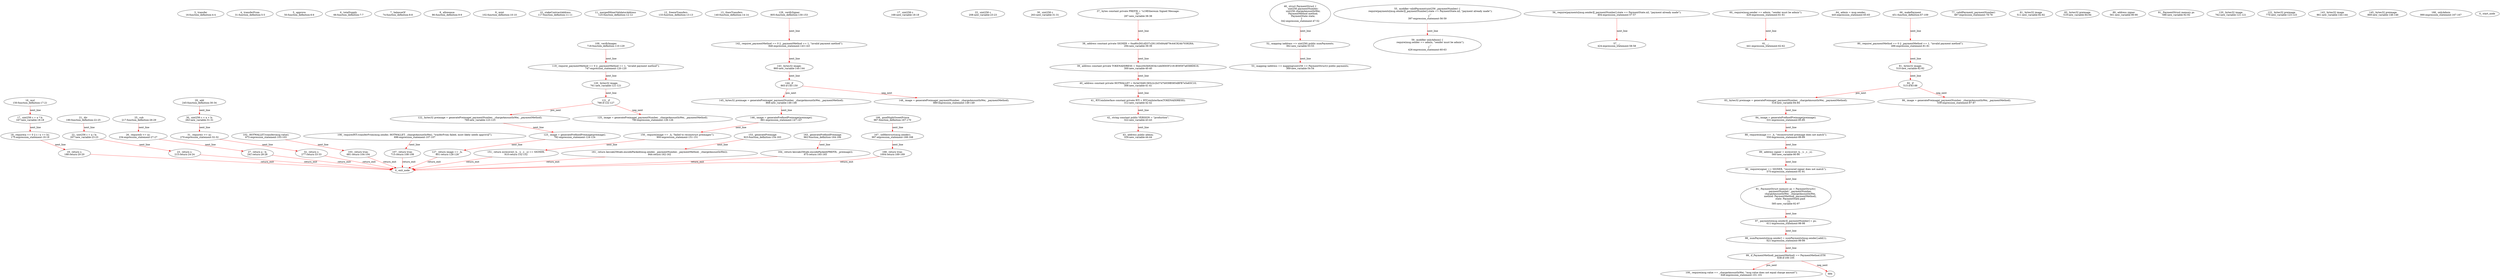 digraph  {
16 [label="3_ transfer\n16-function_definition-4-4", type_label=function_definition];
31 [label="4_ transferFrom\n31-function_definition-5-5", type_label=function_definition];
50 [label="5_ approve\n50-function_definition-6-6", type_label=function_definition];
66 [label="6_ totalSupply\n66-function_definition-7-7", type_label=function_definition];
74 [label="7_ balanceOf\n74-function_definition-8-8", type_label=function_definition];
86 [label="8_ allowance\n86-function_definition-9-9", type_label=function_definition];
102 [label="9_ mint\n102-function_definition-10-10", type_label=function_definition];
117 [label="10_ stakeContractAddress\n117-function_definition-11-11", type_label=function_definition];
125 [label="11_ mergedMinerValidatorAddress\n125-function_definition-12-12", type_label=function_definition];
133 [label="12_ freezeTransfers\n133-function_definition-13-13", type_label=function_definition];
140 [label="13_ thawTransfers\n140-function_definition-14-14", type_label=function_definition];
150 [label="16_ mul\n150-function_definition-17-21", type_label=function_definition];
167 [label="17_ uint256 c = a * b;\n167-new_variable-18-18", type_label=new_variable];
168 [label="17_ uint256 c\n168-new_variable-18-18", type_label=new_variable];
175 [label="18_ require(a == 0 || c / a == b);\n175-expression_statement-19-19", type_label=expression_statement];
188 [label="19_ return c;\n188-return-20-20", type_label=return];
190 [label="21_ div\n190-function_definition-22-25", type_label=function_definition];
207 [label="22_ uint256 c = a / b;\n207-new_variable-23-23", type_label=new_variable];
208 [label="22_ uint256 c\n208-new_variable-23-23", type_label=new_variable];
215 [label="23_ return c;\n215-return-24-24", type_label=return];
217 [label="25_ sub\n217-function_definition-26-29", type_label=function_definition];
234 [label="26_ require(b <= a);\n234-expression_statement-27-27", type_label=expression_statement];
241 [label="27_ return a - b;\n241-return-28-28", type_label=return];
245 [label="29_ add\n245-function_definition-30-34", type_label=function_definition];
262 [label="30_ uint256 c = a + b;\n262-new_variable-31-31", type_label=new_variable];
263 [label="30_ uint256 c\n263-new_variable-31-31", type_label=new_variable];
270 [label="31_ require(c >= a);\n270-expression_statement-32-32", type_label=expression_statement];
277 [label="32_ return c;\n277-return-33-33", type_label=return];
287 [label="37_ bytes constant private PREFIX = \"\x19Ethereum Signed Message:\n32\";\n287-new_variable-38-38", type_label=new_variable];
294 [label="38_ address constant private SIGNER = 0xa80cD01dD37c29116549AA879c44C824b703828A;\n294-new_variable-39-39", type_label=new_variable];
300 [label="39_ address constant private TOKENADDRESS = 0xecc043b92834c1ebDE65F2181B59597a6588D616;\n300-new_variable-40-40", type_label=new_variable];
306 [label="40_ address constant private HOTWALLET = 0x3eC6481365c2c2b37d7b939B5854BFB7e5e83C10;\n306-new_variable-41-41", type_label=new_variable];
312 [label="41_ RTCoinInterface constant private RTI = RTCoinInterface(TOKENADDRESS);\n312-new_variable-42-42", type_label=new_variable];
322 [label="42_ string constant public VERSION = \"production\";\n322-new_variable-43-43", type_label=new_variable];
329 [label="43_ address public admin;\n329-new_variable-44-44", type_label=new_variable];
342 [label="46_ struct PaymentStruct {\n        uint256 paymentNumber;\n        uint256 chargeAmountInWei;\n        PaymentMethod method;\n        PaymentState state;\n    }\n342-expression_statement-47-52", type_label=expression_statement];
362 [label="52_ mapping (address => uint256) public numPayments;\n362-new_variable-53-53", type_label=new_variable];
369 [label="53_ mapping (address => mapping(uint256 => PaymentStruct)) public payments;\n369-new_variable-54-54", type_label=new_variable];
397 [label="55_ modifier validPayment(uint256 _paymentNumber) {\n        require(payments[msg.sender][_paymentNumber].state == PaymentState.nil, \"payment already made\");\n        _;\n    }\n397-expression_statement-56-59", type_label=expression_statement];
404 [label="56_ require(payments[msg.sender][_paymentNumber].state == PaymentState.nil, \"payment already made\");\n404-expression_statement-57-57", type_label=expression_statement];
424 [label="57_ _;\n424-expression_statement-58-58", type_label=expression_statement];
426 [label="59_ modifier onlyAdmin() {\n        require(msg.sender == admin, \"sender must be admin\");\n        _;\n    }\n426-expression_statement-60-63", type_label=expression_statement];
429 [label="60_ require(msg.sender == admin, \"sender must be admin\");\n429-expression_statement-61-61", type_label=expression_statement];
441 [label="61_ _;\n441-expression_statement-62-62", type_label=expression_statement];
445 [label="64_ admin = msg.sender;\n445-expression_statement-65-65", type_label=expression_statement];
451 [label="66_ makePayment\n451-function_definition-67-109", type_label=function_definition];
487 [label="77_ validPayment(_paymentNumber)\n487-expression_statement-78-78", type_label=expression_statement];
496 [label="80_ require(_paymentMethod == 0 || _paymentMethod == 1, \"invalid payment method\");\n496-expression_statement-81-81", type_label=expression_statement];
510 [label="81_ bytes32 image;\n510-new_variable-82-82", type_label=new_variable];
511 [label="81_ bytes32 image\n511-new_variable-82-82", type_label=new_variable];
515 [label="82_ if\n515-if-83-88", type_label=if];
518 [label="83_ bytes32 preimage = generatePreimage(_paymentNumber, _chargeAmountInWei, _paymentMethod);\n518-new_variable-84-84", type_label=new_variable];
519 [label="83_ bytes32 preimage\n519-new_variable-84-84", type_label=new_variable];
531 [label="84_ image = generatePrefixedPreimage(preimage);\n531-expression_statement-85-85", type_label=expression_statement];
539 [label="86_ image = generatePreimage(_paymentNumber, _chargeAmountInWei, _paymentMethod);\n539-expression_statement-87-87", type_label=expression_statement];
550 [label="88_ require(image == _h, \"reconstructed preimage does not match\");\n550-expression_statement-89-89", type_label=expression_statement];
560 [label="89_ address signer = ecrecover(_h, _v, _r, _s);\n560-new_variable-90-90", type_label=new_variable];
561 [label="89_ address signer\n561-new_variable-90-90", type_label=new_variable];
575 [label="90_ require(signer == SIGNER, \"recovered signer does not match\");\n575-expression_statement-91-91", type_label=expression_statement];
585 [label="91_ PaymentStruct memory ps = PaymentStruct({\n            paymentNumber: _paymentNumber,\n            chargeAmountInWei: _chargeAmountInWei,\n            method: PaymentMethod(_paymentMethod),\n            state: PaymentState.paid\n        });\n585-new_variable-92-97", type_label=new_variable];
586 [label="91_ PaymentStruct memory ps\n586-new_variable-92-92", type_label=new_variable];
611 [label="97_ payments[msg.sender][_paymentNumber] = ps;\n611-expression_statement-98-98", type_label=expression_statement];
621 [label="98_ numPayments[msg.sender] = numPayments[msg.sender].add(1);\n621-expression_statement-99-99", type_label=expression_statement];
638 [label="99_ if_PaymentMethod(_paymentMethod) == PaymentMethod.ETH\n638-if-100-105", type_label=if];
648 [label="100_ require(msg.value == _chargeAmountInWei, \"msg.value does not equal charge amount\");\n648-expression_statement-101-101", type_label=expression_statement];
672 [label="102_ HOTWALLET.transfer(msg.value);\n672-expression_statement-103-103", type_label=expression_statement];
681 [label="103_ return true;\n681-return-104-104", type_label=return];
696 [label="106_ require(RTI.transferFrom(msg.sender, HOTWALLET, _chargeAmountInWei), \"trasferFrom failed, most likely needs approval\");\n696-expression_statement-107-107", type_label=expression_statement];
715 [label="107_ return true;\n715-return-108-108", type_label=return];
718 [label="109_ verifyImages\n718-function_definition-110-129", type_label=function_definition];
747 [label="119_ require(_paymentMethod == 0 || _paymentMethod == 1, \"invalid payment method\");\n747-expression_statement-120-120", type_label=expression_statement];
761 [label="120_ bytes32 image;\n761-new_variable-121-121", type_label=new_variable];
762 [label="120_ bytes32 image\n762-new_variable-121-121", type_label=new_variable];
766 [label="121_ if\n766-if-122-127", type_label=if];
769 [label="122_ bytes32 preimage = generatePreimage(_paymentNumber, _chargeAmountInWei, _paymentMethod);\n769-new_variable-123-123", type_label=new_variable];
770 [label="122_ bytes32 preimage\n770-new_variable-123-123", type_label=new_variable];
782 [label="123_ image = generatePrefixedPreimage(preimage);\n782-expression_statement-124-124", type_label=expression_statement];
790 [label="125_ image = generatePreimage(_paymentNumber, _chargeAmountInWei, _paymentMethod);\n790-expression_statement-126-126", type_label=expression_statement];
801 [label="127_ return image == _h;\n801-return-128-128", type_label=return];
805 [label="129_ verifySigner\n805-function_definition-130-153", type_label=function_definition];
846 [label="142_ require(_paymentMethod == 0 || _paymentMethod == 1, \"invalid payment method\");\n846-expression_statement-143-143", type_label=expression_statement];
860 [label="143_ bytes32 image;\n860-new_variable-144-144", type_label=new_variable];
861 [label="143_ bytes32 image\n861-new_variable-144-144", type_label=new_variable];
865 [label="144_ if\n865-if-145-150", type_label=if];
868 [label="145_ bytes32 preimage = generatePreimage(_paymentNumber, _chargeAmountInWei, _paymentMethod);\n868-new_variable-146-146", type_label=new_variable];
869 [label="145_ bytes32 preimage\n869-new_variable-146-146", type_label=new_variable];
881 [label="146_ image = generatePrefixedPreimage(preimage);\n881-expression_statement-147-147", type_label=expression_statement];
889 [label="148_ image = generatePreimage(_paymentNumber, _chargeAmountInWei, _paymentMethod);\n889-expression_statement-149-149", type_label=expression_statement];
900 [label="150_ require(image == _h, \"failed to reconstruct preimages\");\n900-expression_statement-151-151", type_label=expression_statement];
910 [label="151_ return ecrecover(_h, _v, _r, _s) == SIGNER;\n910-return-152-152", type_label=return];
923 [label="153_ generatePreimage\n923-function_definition-154-163", type_label=function_definition];
944 [label="161_ return keccak256(abi.encodePacked(msg.sender, _paymentNumber, _paymentMethod, _chargeAmountInWei));\n944-return-162-162", type_label=return];
962 [label="163_ generatePrefixedPreimage\n962-function_definition-164-166", type_label=function_definition];
975 [label="164_ return keccak256(abi.encodePacked(PREFIX, _preimage));\n975-return-165-165", type_label=return];
987 [label="166_ goodNightSweetPrince\n987-function_definition-167-170", type_label=function_definition];
990 [label="166_ onlyAdmin\n990-expression_statement-167-167", type_label=expression_statement];
997 [label="167_ selfdestruct(msg.sender);\n997-expression_statement-168-168", type_label=expression_statement];
1004 [label="168_ return true;\n1004-return-169-169", type_label=return];
1 [label="0_ start_node", type_label=start];
2 [label="0_ exit_node", type_label=exit];
684;
150 -> 167  [color=red, controlflow_type=next_line, edge_type=CFG_edge, key=0, label=next_line];
167 -> 175  [color=red, controlflow_type=next_line, edge_type=CFG_edge, key=0, label=next_line];
175 -> 188  [color=red, controlflow_type=next_line, edge_type=CFG_edge, key=0, label=next_line];
188 -> 2  [color=red, controlflow_type=return_exit, edge_type=CFG_edge, key=0, label=return_exit];
190 -> 207  [color=red, controlflow_type=next_line, edge_type=CFG_edge, key=0, label=next_line];
207 -> 215  [color=red, controlflow_type=next_line, edge_type=CFG_edge, key=0, label=next_line];
215 -> 2  [color=red, controlflow_type=return_exit, edge_type=CFG_edge, key=0, label=return_exit];
217 -> 234  [color=red, controlflow_type=next_line, edge_type=CFG_edge, key=0, label=next_line];
234 -> 241  [color=red, controlflow_type=next_line, edge_type=CFG_edge, key=0, label=next_line];
241 -> 2  [color=red, controlflow_type=return_exit, edge_type=CFG_edge, key=0, label=return_exit];
245 -> 262  [color=red, controlflow_type=next_line, edge_type=CFG_edge, key=0, label=next_line];
262 -> 270  [color=red, controlflow_type=next_line, edge_type=CFG_edge, key=0, label=next_line];
270 -> 277  [color=red, controlflow_type=next_line, edge_type=CFG_edge, key=0, label=next_line];
277 -> 2  [color=red, controlflow_type=return_exit, edge_type=CFG_edge, key=0, label=return_exit];
287 -> 294  [color=red, controlflow_type=next_line, edge_type=CFG_edge, key=0, label=next_line];
294 -> 300  [color=red, controlflow_type=next_line, edge_type=CFG_edge, key=0, label=next_line];
300 -> 306  [color=red, controlflow_type=next_line, edge_type=CFG_edge, key=0, label=next_line];
306 -> 312  [color=red, controlflow_type=next_line, edge_type=CFG_edge, key=0, label=next_line];
312 -> 322  [color=red, controlflow_type=next_line, edge_type=CFG_edge, key=0, label=next_line];
322 -> 329  [color=red, controlflow_type=next_line, edge_type=CFG_edge, key=0, label=next_line];
342 -> 362  [color=red, controlflow_type=next_line, edge_type=CFG_edge, key=0, label=next_line];
362 -> 369  [color=red, controlflow_type=next_line, edge_type=CFG_edge, key=0, label=next_line];
397 -> 426  [color=red, controlflow_type=next_line, edge_type=CFG_edge, key=0, label=next_line];
404 -> 424  [color=red, controlflow_type=next_line, edge_type=CFG_edge, key=0, label=next_line];
429 -> 441  [color=red, controlflow_type=next_line, edge_type=CFG_edge, key=0, label=next_line];
451 -> 496  [color=red, controlflow_type=next_line, edge_type=CFG_edge, key=0, label=next_line];
496 -> 510  [color=red, controlflow_type=next_line, edge_type=CFG_edge, key=0, label=next_line];
510 -> 515  [color=red, controlflow_type=next_line, edge_type=CFG_edge, key=0, label=next_line];
515 -> 518  [color=red, controlflow_type=pos_next, edge_type=CFG_edge, key=0, label=pos_next];
515 -> 539  [color=red, controlflow_type=neg_next, edge_type=CFG_edge, key=0, label=neg_next];
518 -> 531  [color=red, controlflow_type=next_line, edge_type=CFG_edge, key=0, label=next_line];
531 -> 550  [color=red, controlflow_type=next_line, edge_type=CFG_edge, key=0, label=next_line];
550 -> 560  [color=red, controlflow_type=next_line, edge_type=CFG_edge, key=0, label=next_line];
560 -> 575  [color=red, controlflow_type=next_line, edge_type=CFG_edge, key=0, label=next_line];
575 -> 585  [color=red, controlflow_type=next_line, edge_type=CFG_edge, key=0, label=next_line];
585 -> 611  [color=red, controlflow_type=next_line, edge_type=CFG_edge, key=0, label=next_line];
611 -> 621  [color=red, controlflow_type=next_line, edge_type=CFG_edge, key=0, label=next_line];
621 -> 638  [color=red, controlflow_type=next_line, edge_type=CFG_edge, key=0, label=next_line];
638 -> 648  [color=red, controlflow_type=pos_next, edge_type=CFG_edge, key=0, label=pos_next];
638 -> 684  [color=red, controlflow_type=neg_next, edge_type=CFG_edge, key=0, label=neg_next];
672 -> 681  [color=red, controlflow_type=next_line, edge_type=CFG_edge, key=0, label=next_line];
681 -> 2  [color=red, controlflow_type=return_exit, edge_type=CFG_edge, key=0, label=return_exit];
696 -> 715  [color=red, controlflow_type=next_line, edge_type=CFG_edge, key=0, label=next_line];
715 -> 2  [color=red, controlflow_type=return_exit, edge_type=CFG_edge, key=0, label=return_exit];
718 -> 747  [color=red, controlflow_type=next_line, edge_type=CFG_edge, key=0, label=next_line];
747 -> 761  [color=red, controlflow_type=next_line, edge_type=CFG_edge, key=0, label=next_line];
761 -> 766  [color=red, controlflow_type=next_line, edge_type=CFG_edge, key=0, label=next_line];
766 -> 769  [color=red, controlflow_type=pos_next, edge_type=CFG_edge, key=0, label=pos_next];
766 -> 790  [color=red, controlflow_type=neg_next, edge_type=CFG_edge, key=0, label=neg_next];
769 -> 782  [color=red, controlflow_type=next_line, edge_type=CFG_edge, key=0, label=next_line];
782 -> 801  [color=red, controlflow_type=next_line, edge_type=CFG_edge, key=0, label=next_line];
801 -> 2  [color=red, controlflow_type=return_exit, edge_type=CFG_edge, key=0, label=return_exit];
805 -> 846  [color=red, controlflow_type=next_line, edge_type=CFG_edge, key=0, label=next_line];
846 -> 860  [color=red, controlflow_type=next_line, edge_type=CFG_edge, key=0, label=next_line];
860 -> 865  [color=red, controlflow_type=next_line, edge_type=CFG_edge, key=0, label=next_line];
865 -> 868  [color=red, controlflow_type=pos_next, edge_type=CFG_edge, key=0, label=pos_next];
865 -> 889  [color=red, controlflow_type=neg_next, edge_type=CFG_edge, key=0, label=neg_next];
868 -> 881  [color=red, controlflow_type=next_line, edge_type=CFG_edge, key=0, label=next_line];
881 -> 900  [color=red, controlflow_type=next_line, edge_type=CFG_edge, key=0, label=next_line];
900 -> 910  [color=red, controlflow_type=next_line, edge_type=CFG_edge, key=0, label=next_line];
910 -> 2  [color=red, controlflow_type=return_exit, edge_type=CFG_edge, key=0, label=return_exit];
923 -> 944  [color=red, controlflow_type=next_line, edge_type=CFG_edge, key=0, label=next_line];
944 -> 2  [color=red, controlflow_type=return_exit, edge_type=CFG_edge, key=0, label=return_exit];
962 -> 975  [color=red, controlflow_type=next_line, edge_type=CFG_edge, key=0, label=next_line];
975 -> 2  [color=red, controlflow_type=return_exit, edge_type=CFG_edge, key=0, label=return_exit];
987 -> 997  [color=red, controlflow_type=next_line, edge_type=CFG_edge, key=0, label=next_line];
997 -> 1004  [color=red, controlflow_type=next_line, edge_type=CFG_edge, key=0, label=next_line];
1004 -> 2  [color=red, controlflow_type=return_exit, edge_type=CFG_edge, key=0, label=return_exit];
}
